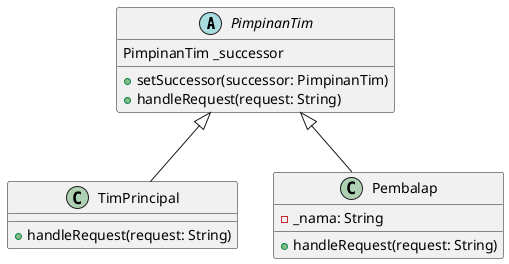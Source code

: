 @startuml Chain Of Responsibili

abstract class PimpinanTim {
  PimpinanTim _successor

  + setSuccessor(successor: PimpinanTim)
  + handleRequest(request: String)
}

class TimPrincipal {
  + handleRequest(request: String)
}

class Pembalap {
  - _nama: String
  + handleRequest(request: String)
}

PimpinanTim <|-- TimPrincipal
PimpinanTim <|-- Pembalap

@enduml
